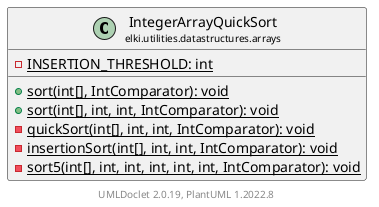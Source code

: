 @startuml
    remove .*\.(Instance|Par|Parameterizer|Factory)$
    set namespaceSeparator none
    hide empty fields
    hide empty methods

    class "<size:14>IntegerArrayQuickSort\n<size:10>elki.utilities.datastructures.arrays" as elki.utilities.datastructures.arrays.IntegerArrayQuickSort [[IntegerArrayQuickSort.html]] {
        {static} -INSERTION_THRESHOLD: int
        {static} +sort(int[], IntComparator): void
        {static} +sort(int[], int, int, IntComparator): void
        {static} -quickSort(int[], int, int, IntComparator): void
        {static} -insertionSort(int[], int, int, IntComparator): void
        {static} -sort5(int[], int, int, int, int, int, IntComparator): void
    }

    center footer UMLDoclet 2.0.19, PlantUML 1.2022.8
@enduml
